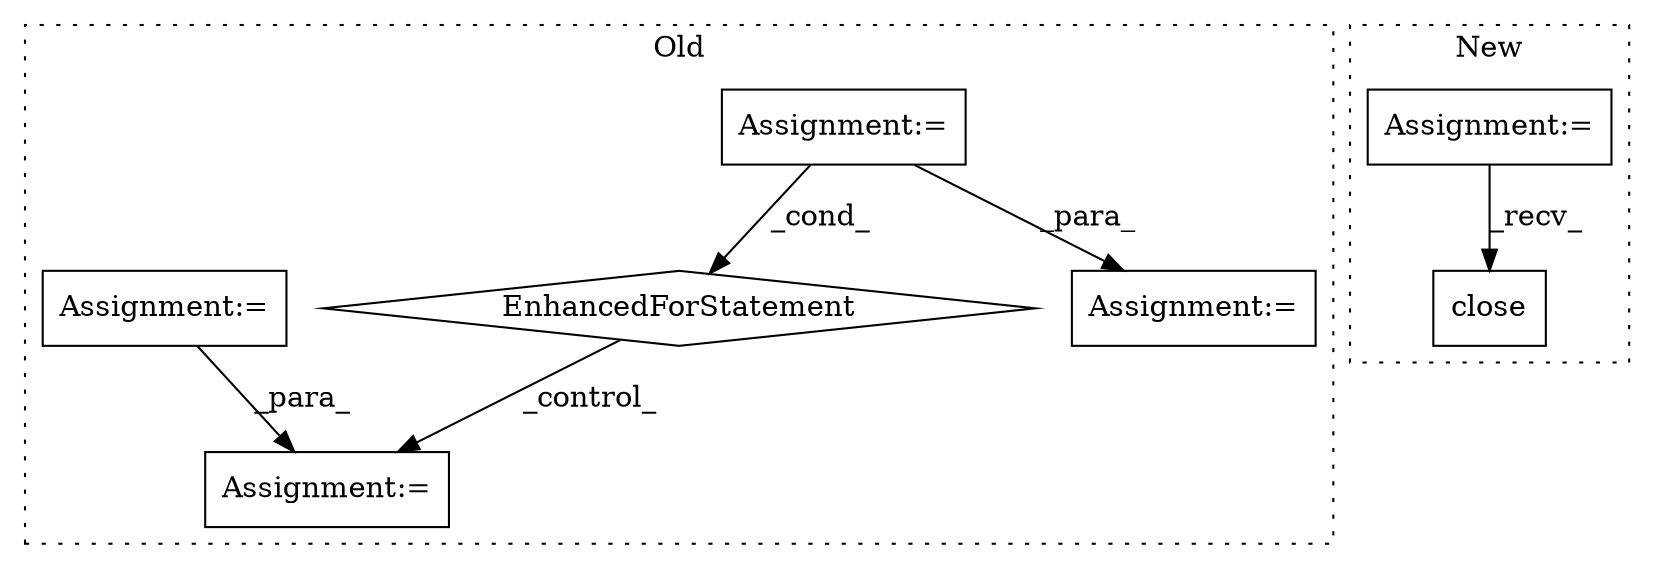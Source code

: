 digraph G {
subgraph cluster0 {
1 [label="EnhancedForStatement" a="70" s="10317,10428" l="57,2" shape="diamond"];
4 [label="Assignment:=" a="7" s="9314" l="1" shape="box"];
5 [label="Assignment:=" a="7" s="9973" l="1" shape="box"];
6 [label="Assignment:=" a="7" s="10445" l="2" shape="box"];
7 [label="Assignment:=" a="7" s="10307" l="1" shape="box"];
label = "Old";
style="dotted";
}
subgraph cluster1 {
2 [label="close" a="32" s="11723" l="7" shape="box"];
3 [label="Assignment:=" a="7" s="11633" l="1" shape="box"];
label = "New";
style="dotted";
}
1 -> 6 [label="_control_"];
3 -> 2 [label="_recv_"];
4 -> 1 [label="_cond_"];
4 -> 5 [label="_para_"];
7 -> 6 [label="_para_"];
}